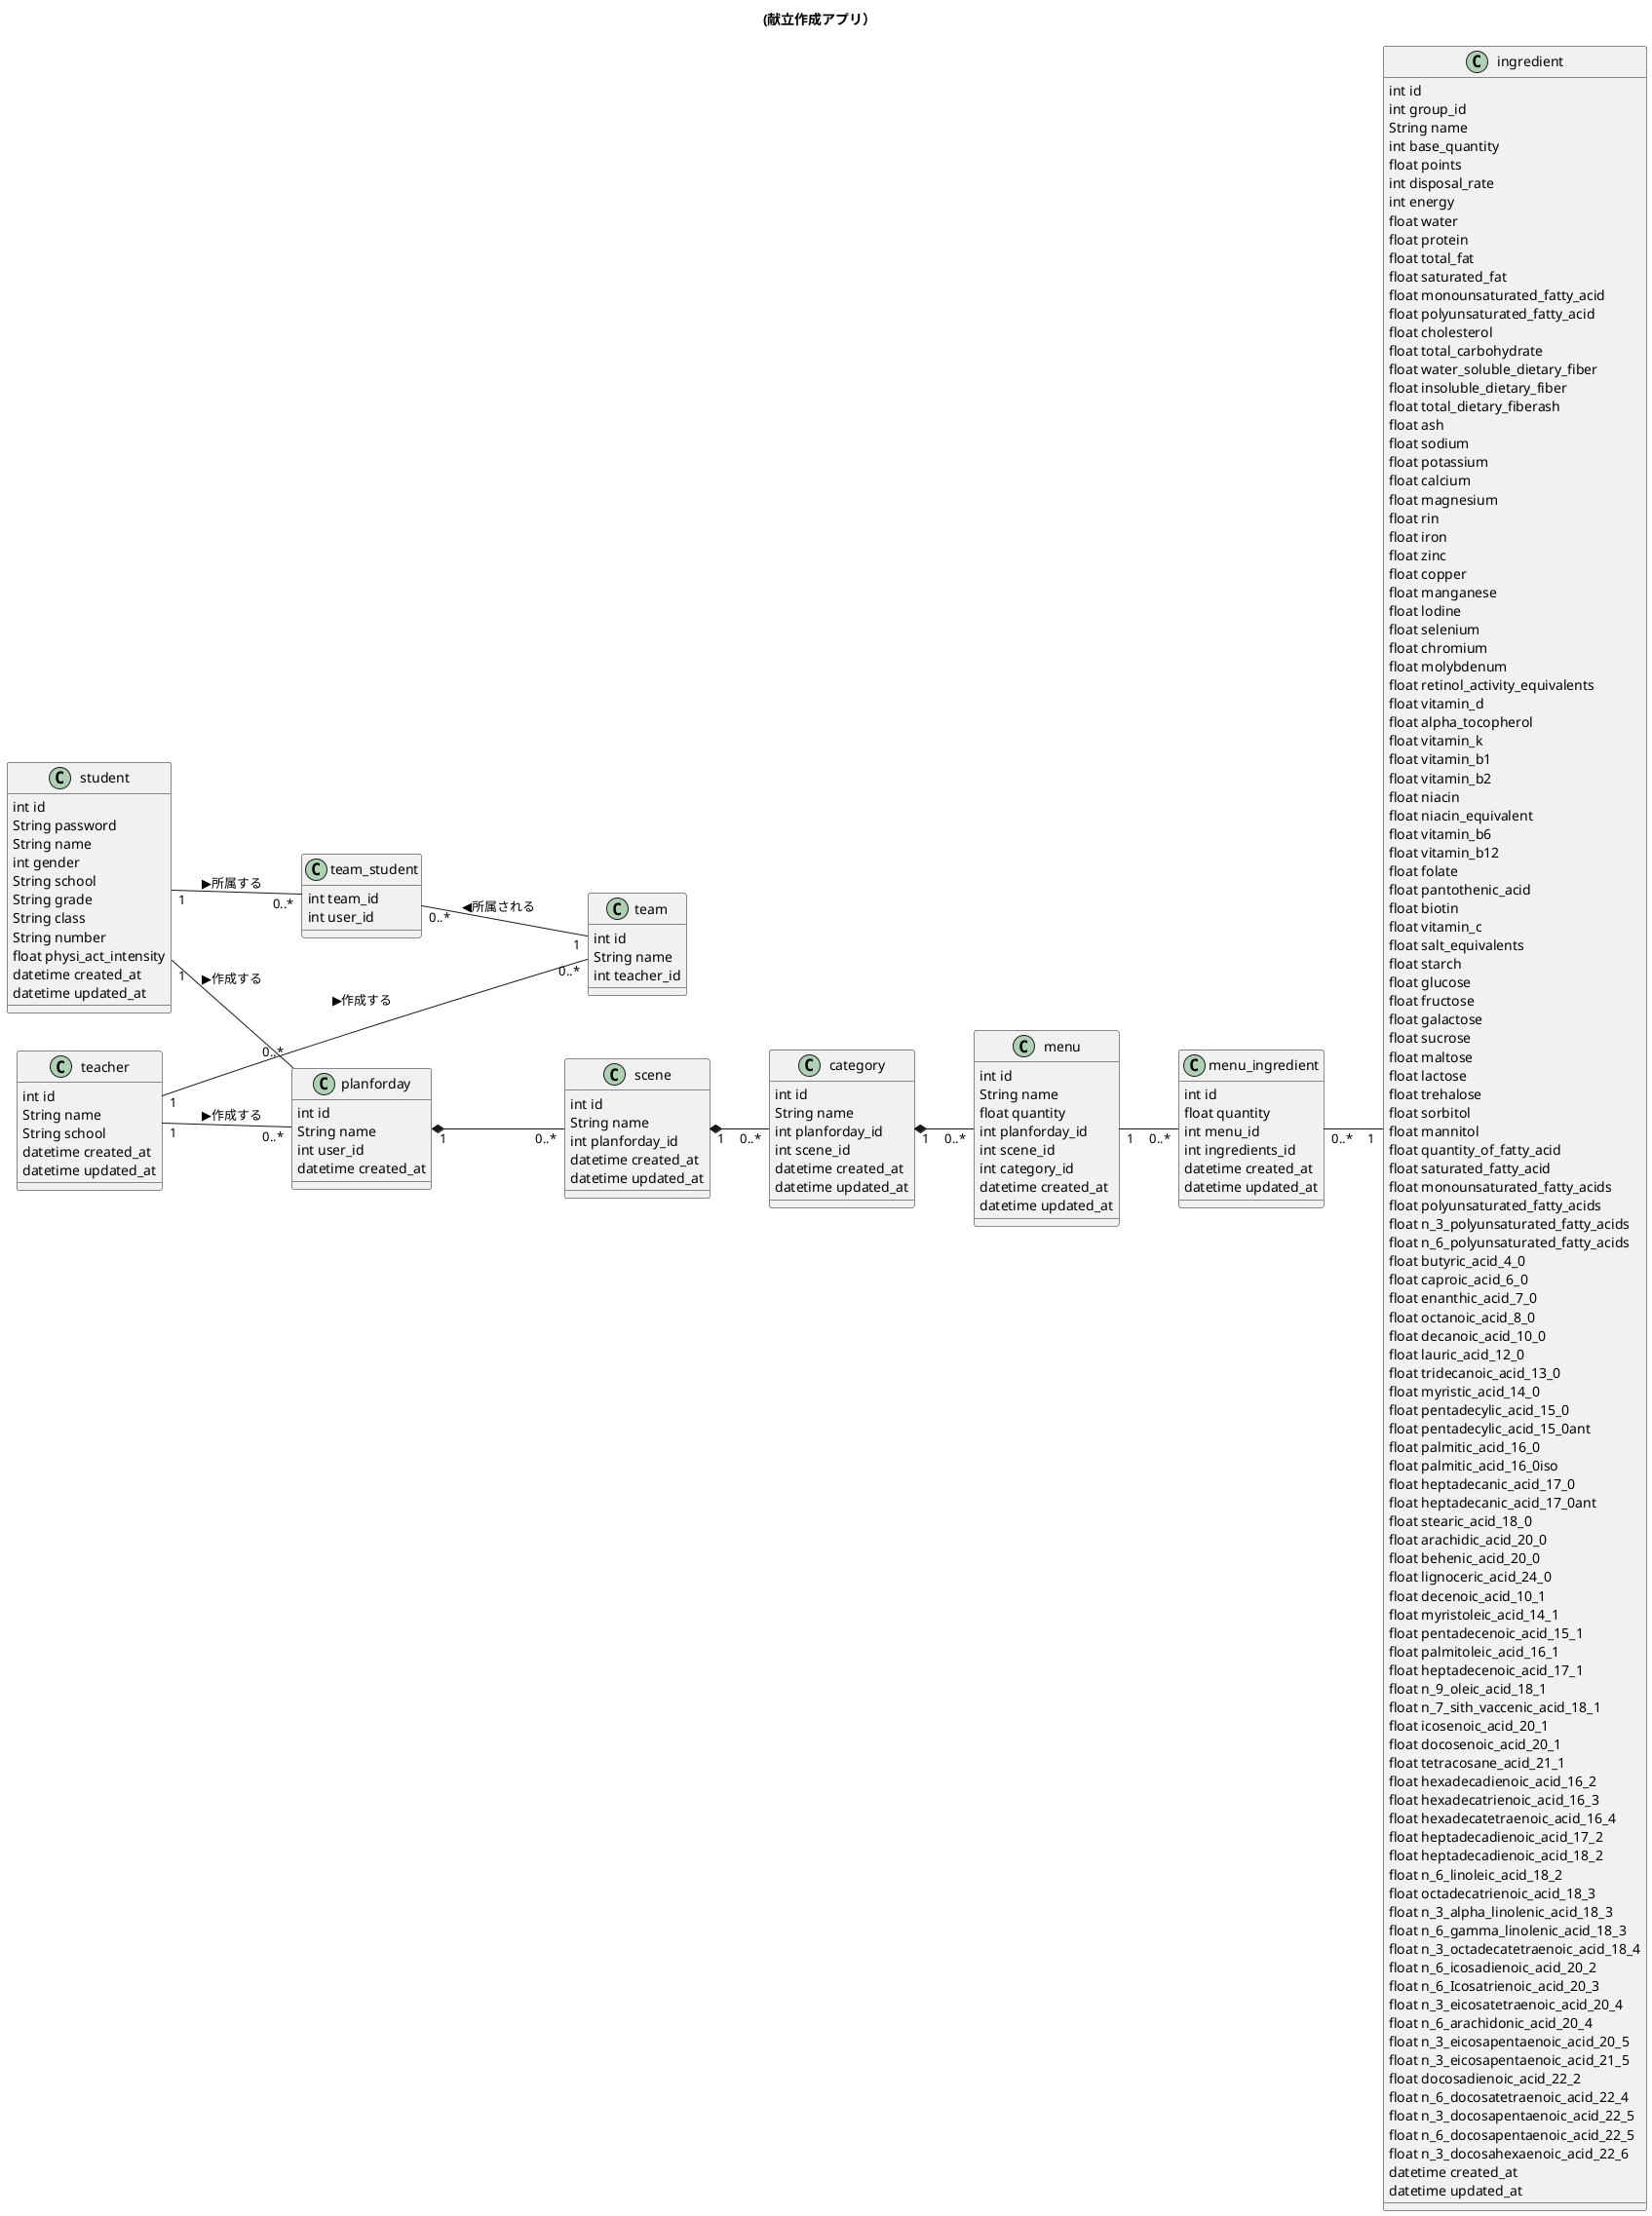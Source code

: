 @startuml SE20G1
title:(献立作成アプリ）
left to right direction


' ユーザ

class student{
  int id
  String password
  String name
  int gender
  String school
  String grade
  String class
  String number
  float physi_act_intensity
  datetime created_at
  datetime updated_at
}

class teacher{
  int id
  String name
  String school
  datetime created_at
  datetime updated_at
}


' チーム

class team{
  int id
  String name
  int teacher_id
}

class team_student{
  int team_id
  int user_id
}


' 献立

class planforday{
  int id
  String name
  int user_id
  datetime created_at
}

class scene{
  int id
  String name
  int planforday_id
  datetime created_at
  datetime updated_at
}

class category{
  int id
  String name
  int planforday_id
  int scene_id
  datetime created_at
  datetime updated_at
}

class menu{
  int id
  String name
  float quantity
  int planforday_id
  int scene_id
  int category_id
  datetime created_at
  datetime updated_at
}

class menu_ingredient{
  int id
  float quantity
  int menu_id
  int ingredients_id
  datetime created_at
  datetime updated_at
}

class ingredient{
  int id
  int group_id
  String name
  int base_quantity
  float points
  int disposal_rate
  int energy
  float water
  float protein
  float total_fat
  float saturated_fat
  float monounsaturated_fatty_acid
  float polyunsaturated_fatty_acid
  float cholesterol
  float total_carbohydrate
  float water_soluble_dietary_fiber
  float insoluble_dietary_fiber
  float total_dietary_fiberash
  float ash
  float sodium
  float potassium
  float calcium
  float magnesium
  float rin
  float iron
  float zinc
  float copper
  float manganese
  float lodine
  float selenium
  float chromium
  float molybdenum
  float retinol_activity_equivalents
  float vitamin_d
  float alpha_tocopherol
  float vitamin_k
  float vitamin_b1
  float vitamin_b2
  float niacin
  float niacin_equivalent
  float vitamin_b6
  float vitamin_b12
  float folate
  float pantothenic_acid
  float biotin
  float vitamin_c
  float salt_equivalents
  float starch
  float glucose
  float fructose
  float galactose
  float sucrose
  float maltose
  float lactose
  float trehalose
  float sorbitol
  float mannitol
  float quantity_of_fatty_acid
  float saturated_fatty_acid
  float monounsaturated_fatty_acids
  float polyunsaturated_fatty_acids
  float n_3_polyunsaturated_fatty_acids
  float n_6_polyunsaturated_fatty_acids
  float butyric_acid_4_0
  float caproic_acid_6_0
  float enanthic_acid_7_0
  float octanoic_acid_8_0
  float decanoic_acid_10_0
  float lauric_acid_12_0
  float tridecanoic_acid_13_0
  float myristic_acid_14_0
  float pentadecylic_acid_15_0
  float pentadecylic_acid_15_0ant
  float palmitic_acid_16_0
  float palmitic_acid_16_0iso
  float heptadecanic_acid_17_0
  float heptadecanic_acid_17_0ant
  float stearic_acid_18_0
  float arachidic_acid_20_0
  float behenic_acid_20_0
  float lignoceric_acid_24_0
  float decenoic_acid_10_1
  float myristoleic_acid_14_1
  float pentadecenoic_acid_15_1
  float palmitoleic_acid_16_1
  float heptadecenoic_acid_17_1
  float n_9_oleic_acid_18_1
  float n_7_sith_vaccenic_acid_18_1
  float icosenoic_acid_20_1
  float docosenoic_acid_20_1
  float tetracosane_acid_21_1
  float hexadecadienoic_acid_16_2
  float hexadecatrienoic_acid_16_3
  float hexadecatetraenoic_acid_16_4
  float heptadecadienoic_acid_17_2
  float heptadecadienoic_acid_18_2
  float n_6_linoleic_acid_18_2
  float octadecatrienoic_acid_18_3
  float n_3_alpha_linolenic_acid_18_3
  float n_6_gamma_linolenic_acid_18_3
  float n_3_octadecatetraenoic_acid_18_4
  float n_6_icosadienoic_acid_20_2
  float n_6_Icosatrienoic_acid_20_3
  float n_3_eicosatetraenoic_acid_20_4
  float n_6_arachidonic_acid_20_4
  float n_3_eicosapentaenoic_acid_20_5
  float n_3_eicosapentaenoic_acid_21_5
  float docosadienoic_acid_22_2
  float n_6_docosatetraenoic_acid_22_4
  float n_3_docosapentaenoic_acid_22_5
  float n_6_docosapentaenoic_acid_22_5
  float n_3_docosahexaenoic_acid_22_6
  datetime created_at
  datetime updated_at
}


' 関係を定義

student "1"--"0..*" team_student :▶︎所属する
team_student "0..*"--"1" team :◀︎所属される
teacher "1"--"0..*" team :▶︎作成する

student "1"--"0..*" planforday :▶︎作成する
teacher "1"--"0..*" planforday :▶︎作成する

planforday "1"*--"0..*" scene
scene "1"*--"0..*" category
category "1"*--"0..*" menu
menu "1"--"0..*" menu_ingredient
menu_ingredient "0..*"--"1" ingredient


@enduml